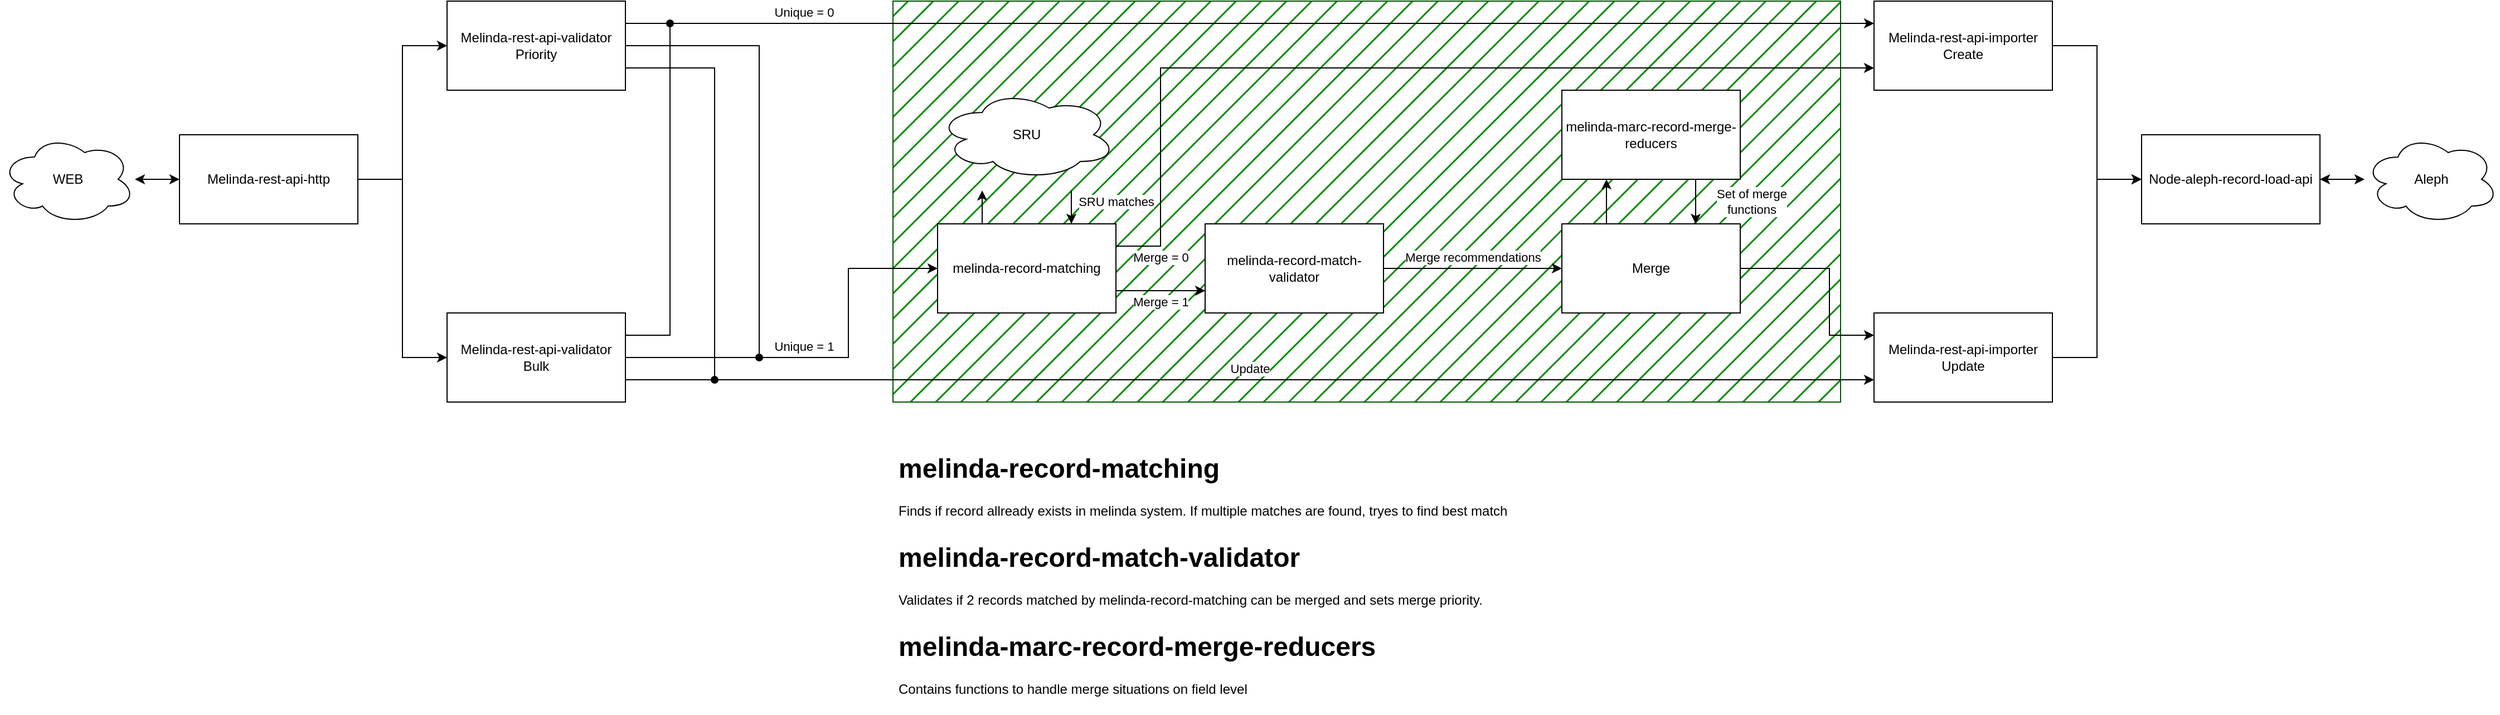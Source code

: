 <mxfile version="21.6.8" type="device">
  <diagram name="Page-1" id="f4XsKgk8v-2smnATjEEg">
    <mxGraphModel dx="2924" dy="1133" grid="1" gridSize="10" guides="1" tooltips="1" connect="1" arrows="1" fold="1" page="1" pageScale="1" pageWidth="850" pageHeight="1100" math="0" shadow="0">
      <root>
        <mxCell id="0" />
        <mxCell id="1" parent="0" />
        <mxCell id="_TiTC27LbHoOyILAj4AG-73" value="" style="rounded=0;whiteSpace=wrap;html=1;fillStyle=hatch;fillColor=#008a00;fontColor=#ffffff;strokeColor=#005700;" vertex="1" parent="1">
          <mxGeometry y="160" width="850" height="360" as="geometry" />
        </mxCell>
        <mxCell id="_TiTC27LbHoOyILAj4AG-1" value="Melinda-rest-api-http" style="rounded=0;whiteSpace=wrap;html=1;" vertex="1" parent="1">
          <mxGeometry x="-640" y="280" width="160" height="80" as="geometry" />
        </mxCell>
        <mxCell id="_TiTC27LbHoOyILAj4AG-2" value="Melinda-rest-api-validator&lt;br&gt;Priority" style="rounded=0;whiteSpace=wrap;html=1;" vertex="1" parent="1">
          <mxGeometry x="-400" y="160" width="160" height="80" as="geometry" />
        </mxCell>
        <mxCell id="_TiTC27LbHoOyILAj4AG-3" value="Melinda-rest-api-validator&lt;br&gt;&lt;div&gt;Bulk&lt;/div&gt;" style="rounded=0;whiteSpace=wrap;html=1;" vertex="1" parent="1">
          <mxGeometry x="-400" y="440" width="160" height="80" as="geometry" />
        </mxCell>
        <mxCell id="_TiTC27LbHoOyILAj4AG-4" value="Melinda-rest-api-importer&lt;br&gt;Create" style="rounded=0;whiteSpace=wrap;html=1;" vertex="1" parent="1">
          <mxGeometry x="880" y="160" width="160" height="80" as="geometry" />
        </mxCell>
        <mxCell id="_TiTC27LbHoOyILAj4AG-5" value="Melinda-rest-api-importer&lt;br&gt;Update" style="rounded=0;whiteSpace=wrap;html=1;" vertex="1" parent="1">
          <mxGeometry x="880" y="440" width="160" height="80" as="geometry" />
        </mxCell>
        <mxCell id="_TiTC27LbHoOyILAj4AG-24" value="Node-aleph-record-load-api" style="rounded=0;whiteSpace=wrap;html=1;" vertex="1" parent="1">
          <mxGeometry x="1120" y="280" width="160" height="80" as="geometry" />
        </mxCell>
        <mxCell id="_TiTC27LbHoOyILAj4AG-32" value="Aleph" style="ellipse;shape=cloud;whiteSpace=wrap;html=1;" vertex="1" parent="1">
          <mxGeometry x="1320" y="280" width="120" height="80" as="geometry" />
        </mxCell>
        <mxCell id="_TiTC27LbHoOyILAj4AG-33" value="" style="endArrow=classic;startArrow=classic;html=1;entryX=1;entryY=0.5;entryDx=0;entryDy=0;" edge="1" parent="1" source="_TiTC27LbHoOyILAj4AG-32" target="_TiTC27LbHoOyILAj4AG-24">
          <mxGeometry width="50" height="50" relative="1" as="geometry">
            <mxPoint x="1060" y="570" as="sourcePoint" />
            <mxPoint x="1110" y="520" as="targetPoint" />
          </mxGeometry>
        </mxCell>
        <mxCell id="_TiTC27LbHoOyILAj4AG-34" value="WEB" style="ellipse;shape=cloud;whiteSpace=wrap;html=1;" vertex="1" parent="1">
          <mxGeometry x="-800" y="280" width="120" height="80" as="geometry" />
        </mxCell>
        <mxCell id="_TiTC27LbHoOyILAj4AG-35" value="" style="endArrow=classic;startArrow=classic;html=1;entryX=0;entryY=0.5;entryDx=0;entryDy=0;" edge="1" parent="1" source="_TiTC27LbHoOyILAj4AG-34" target="_TiTC27LbHoOyILAj4AG-1">
          <mxGeometry width="50" height="50" relative="1" as="geometry">
            <mxPoint x="-810" y="370" as="sourcePoint" />
            <mxPoint x="-760" y="320" as="targetPoint" />
          </mxGeometry>
        </mxCell>
        <mxCell id="_TiTC27LbHoOyILAj4AG-37" value="" style="endArrow=classic;html=1;rounded=0;exitX=1;exitY=0.5;exitDx=0;exitDy=0;entryX=0;entryY=0.5;entryDx=0;entryDy=0;" edge="1" parent="1" source="_TiTC27LbHoOyILAj4AG-5" target="_TiTC27LbHoOyILAj4AG-24">
          <mxGeometry width="50" height="50" relative="1" as="geometry">
            <mxPoint x="810" y="620" as="sourcePoint" />
            <mxPoint x="860" y="570" as="targetPoint" />
            <Array as="points">
              <mxPoint x="1080" y="480" />
              <mxPoint x="1080" y="320" />
            </Array>
          </mxGeometry>
        </mxCell>
        <mxCell id="_TiTC27LbHoOyILAj4AG-38" value="" style="endArrow=classic;html=1;rounded=0;exitX=1;exitY=0.5;exitDx=0;exitDy=0;entryX=0;entryY=0.5;entryDx=0;entryDy=0;" edge="1" parent="1" source="_TiTC27LbHoOyILAj4AG-1" target="_TiTC27LbHoOyILAj4AG-3">
          <mxGeometry width="50" height="50" relative="1" as="geometry">
            <mxPoint x="-450" y="310" as="sourcePoint" />
            <mxPoint x="-380" y="470" as="targetPoint" />
            <Array as="points">
              <mxPoint x="-440" y="320" />
              <mxPoint x="-440" y="480" />
            </Array>
          </mxGeometry>
        </mxCell>
        <mxCell id="_TiTC27LbHoOyILAj4AG-39" value="" style="endArrow=classic;html=1;rounded=0;exitX=1;exitY=0.5;exitDx=0;exitDy=0;entryX=0;entryY=0.5;entryDx=0;entryDy=0;" edge="1" parent="1" source="_TiTC27LbHoOyILAj4AG-1" target="_TiTC27LbHoOyILAj4AG-2">
          <mxGeometry width="50" height="50" relative="1" as="geometry">
            <mxPoint x="10" y="740" as="sourcePoint" />
            <mxPoint x="60" y="690" as="targetPoint" />
            <Array as="points">
              <mxPoint x="-440" y="320" />
              <mxPoint x="-440" y="200" />
            </Array>
          </mxGeometry>
        </mxCell>
        <mxCell id="_TiTC27LbHoOyILAj4AG-40" value="" style="endArrow=classic;html=1;rounded=0;exitX=1;exitY=0.5;exitDx=0;exitDy=0;entryX=0;entryY=0.5;entryDx=0;entryDy=0;" edge="1" parent="1" source="_TiTC27LbHoOyILAj4AG-4" target="_TiTC27LbHoOyILAj4AG-24">
          <mxGeometry width="50" height="50" relative="1" as="geometry">
            <mxPoint x="680" y="740" as="sourcePoint" />
            <mxPoint x="730" y="690" as="targetPoint" />
            <Array as="points">
              <mxPoint x="1080" y="200" />
              <mxPoint x="1080" y="320" />
            </Array>
          </mxGeometry>
        </mxCell>
        <mxCell id="_TiTC27LbHoOyILAj4AG-41" value="melinda-record-matching" style="rounded=0;whiteSpace=wrap;html=1;" vertex="1" parent="1">
          <mxGeometry x="40" y="360" width="160" height="80" as="geometry" />
        </mxCell>
        <mxCell id="_TiTC27LbHoOyILAj4AG-43" value="melinda-record-match-validator" style="rounded=0;whiteSpace=wrap;html=1;" vertex="1" parent="1">
          <mxGeometry x="280" y="360" width="160" height="80" as="geometry" />
        </mxCell>
        <mxCell id="_TiTC27LbHoOyILAj4AG-45" value="Merge" style="rounded=0;whiteSpace=wrap;html=1;" vertex="1" parent="1">
          <mxGeometry x="600" y="360" width="160" height="80" as="geometry" />
        </mxCell>
        <mxCell id="_TiTC27LbHoOyILAj4AG-46" value="melinda-marc-record-merge-reducers" style="rounded=0;whiteSpace=wrap;html=1;" vertex="1" parent="1">
          <mxGeometry x="600" y="240" width="160" height="80" as="geometry" />
        </mxCell>
        <mxCell id="_TiTC27LbHoOyILAj4AG-48" value="" style="endArrow=classic;html=1;rounded=0;exitX=0.25;exitY=0;exitDx=0;exitDy=0;" edge="1" parent="1" source="_TiTC27LbHoOyILAj4AG-41">
          <mxGeometry width="50" height="50" relative="1" as="geometry">
            <mxPoint x="320" y="-440" as="sourcePoint" />
            <mxPoint x="80" y="330" as="targetPoint" />
          </mxGeometry>
        </mxCell>
        <mxCell id="_TiTC27LbHoOyILAj4AG-50" value="SRU matches" style="endArrow=classic;html=1;rounded=0;entryX=0.75;entryY=0;entryDx=0;entryDy=0;" edge="1" parent="1" target="_TiTC27LbHoOyILAj4AG-41">
          <mxGeometry x="-0.333" y="40" width="50" height="50" relative="1" as="geometry">
            <mxPoint x="160" y="330" as="sourcePoint" />
            <mxPoint x="400" y="-440" as="targetPoint" />
            <mxPoint as="offset" />
          </mxGeometry>
        </mxCell>
        <mxCell id="_TiTC27LbHoOyILAj4AG-51" value="Merge = 1" style="endArrow=classic;html=1;rounded=0;exitX=1;exitY=0.75;exitDx=0;exitDy=0;entryX=0;entryY=0.75;entryDx=0;entryDy=0;" edge="1" parent="1" source="_TiTC27LbHoOyILAj4AG-41" target="_TiTC27LbHoOyILAj4AG-43">
          <mxGeometry y="-10" width="50" height="50" relative="1" as="geometry">
            <mxPoint x="510" y="-310" as="sourcePoint" />
            <mxPoint x="560" y="-360" as="targetPoint" />
            <mxPoint as="offset" />
          </mxGeometry>
        </mxCell>
        <mxCell id="_TiTC27LbHoOyILAj4AG-56" value="Merge recommendations" style="endArrow=classic;html=1;rounded=0;exitX=1;exitY=0.5;exitDx=0;exitDy=0;entryX=0;entryY=0.5;entryDx=0;entryDy=0;" edge="1" parent="1" source="_TiTC27LbHoOyILAj4AG-43" target="_TiTC27LbHoOyILAj4AG-45">
          <mxGeometry y="10" width="50" height="50" relative="1" as="geometry">
            <mxPoint x="860" y="-330" as="sourcePoint" />
            <mxPoint x="910" y="-380" as="targetPoint" />
            <mxPoint as="offset" />
          </mxGeometry>
        </mxCell>
        <mxCell id="_TiTC27LbHoOyILAj4AG-58" value="" style="endArrow=classic;html=1;rounded=0;exitX=0.25;exitY=0;exitDx=0;exitDy=0;entryX=0.25;entryY=1;entryDx=0;entryDy=0;" edge="1" parent="1" source="_TiTC27LbHoOyILAj4AG-45" target="_TiTC27LbHoOyILAj4AG-46">
          <mxGeometry width="50" height="50" relative="1" as="geometry">
            <mxPoint x="1560" y="-440" as="sourcePoint" />
            <mxPoint x="1630" y="-280" as="targetPoint" />
          </mxGeometry>
        </mxCell>
        <mxCell id="_TiTC27LbHoOyILAj4AG-60" value="Set of merge &lt;br&gt;functions" style="endArrow=classic;html=1;rounded=0;entryX=0.75;entryY=0;entryDx=0;entryDy=0;exitX=0.75;exitY=1;exitDx=0;exitDy=0;" edge="1" parent="1" source="_TiTC27LbHoOyILAj4AG-46" target="_TiTC27LbHoOyILAj4AG-45">
          <mxGeometry y="50" width="50" height="50" relative="1" as="geometry">
            <mxPoint x="1080" y="296" as="sourcePoint" />
            <mxPoint x="1640" y="-440" as="targetPoint" />
            <mxPoint as="offset" />
          </mxGeometry>
        </mxCell>
        <mxCell id="_TiTC27LbHoOyILAj4AG-61" value="" style="endArrow=classic;html=1;rounded=0;exitX=1;exitY=0.5;exitDx=0;exitDy=0;entryX=0;entryY=0.25;entryDx=0;entryDy=0;" edge="1" parent="1" source="_TiTC27LbHoOyILAj4AG-45" target="_TiTC27LbHoOyILAj4AG-5">
          <mxGeometry width="50" height="50" relative="1" as="geometry">
            <mxPoint x="1250" y="520" as="sourcePoint" />
            <mxPoint x="1300" y="470" as="targetPoint" />
            <Array as="points">
              <mxPoint x="840" y="400" />
              <mxPoint x="840" y="460" />
            </Array>
          </mxGeometry>
        </mxCell>
        <mxCell id="_TiTC27LbHoOyILAj4AG-63" value="" style="endArrow=oval;html=1;rounded=0;exitX=1;exitY=0.5;exitDx=0;exitDy=0;endFill=1;" edge="1" parent="1" source="_TiTC27LbHoOyILAj4AG-2">
          <mxGeometry width="50" height="50" relative="1" as="geometry">
            <mxPoint x="620" y="460" as="sourcePoint" />
            <mxPoint x="-120" y="480" as="targetPoint" />
            <Array as="points">
              <mxPoint x="-120" y="200" />
            </Array>
          </mxGeometry>
        </mxCell>
        <mxCell id="_TiTC27LbHoOyILAj4AG-64" value="Unique = 1" style="endArrow=classic;html=1;rounded=0;exitX=1;exitY=0.5;exitDx=0;exitDy=0;entryX=0;entryY=0.5;entryDx=0;entryDy=0;" edge="1" parent="1" source="_TiTC27LbHoOyILAj4AG-3" target="_TiTC27LbHoOyILAj4AG-41">
          <mxGeometry x="-0.111" y="10" width="50" height="50" relative="1" as="geometry">
            <mxPoint x="550" y="330" as="sourcePoint" />
            <mxPoint x="600" y="280" as="targetPoint" />
            <Array as="points">
              <mxPoint x="-40" y="480" />
              <mxPoint x="-40" y="400" />
            </Array>
            <mxPoint as="offset" />
          </mxGeometry>
        </mxCell>
        <mxCell id="_TiTC27LbHoOyILAj4AG-65" value="Update" style="endArrow=classic;html=1;rounded=0;exitX=1;exitY=0.75;exitDx=0;exitDy=0;entryX=0;entryY=0.75;entryDx=0;entryDy=0;" edge="1" parent="1" source="_TiTC27LbHoOyILAj4AG-3" target="_TiTC27LbHoOyILAj4AG-5">
          <mxGeometry y="10" width="50" height="50" relative="1" as="geometry">
            <mxPoint x="650" y="330" as="sourcePoint" />
            <mxPoint x="700" y="280" as="targetPoint" />
            <mxPoint as="offset" />
          </mxGeometry>
        </mxCell>
        <mxCell id="_TiTC27LbHoOyILAj4AG-67" value="Merge = 0" style="endArrow=classic;html=1;rounded=0;entryX=0;entryY=0.75;entryDx=0;entryDy=0;exitX=1;exitY=0.25;exitDx=0;exitDy=0;" edge="1" parent="1" source="_TiTC27LbHoOyILAj4AG-41" target="_TiTC27LbHoOyILAj4AG-4">
          <mxGeometry x="-0.905" y="-10" width="50" height="50" relative="1" as="geometry">
            <mxPoint x="890" y="60" as="sourcePoint" />
            <mxPoint x="990" y="230" as="targetPoint" />
            <Array as="points">
              <mxPoint x="240" y="380" />
              <mxPoint x="240" y="220" />
            </Array>
            <mxPoint x="-10" y="10" as="offset" />
          </mxGeometry>
        </mxCell>
        <mxCell id="_TiTC27LbHoOyILAj4AG-68" value="" style="endArrow=oval;html=1;rounded=0;exitX=1;exitY=0.25;exitDx=0;exitDy=0;endFill=1;" edge="1" parent="1" source="_TiTC27LbHoOyILAj4AG-3">
          <mxGeometry width="50" height="50" relative="1" as="geometry">
            <mxPoint x="730" y="330" as="sourcePoint" />
            <mxPoint x="-200" y="180" as="targetPoint" />
            <Array as="points">
              <mxPoint x="-200" y="460" />
            </Array>
          </mxGeometry>
        </mxCell>
        <mxCell id="_TiTC27LbHoOyILAj4AG-69" value="" style="endArrow=oval;html=1;rounded=0;exitX=1;exitY=0.75;exitDx=0;exitDy=0;endFill=1;" edge="1" parent="1" source="_TiTC27LbHoOyILAj4AG-2">
          <mxGeometry width="50" height="50" relative="1" as="geometry">
            <mxPoint x="580" y="190" as="sourcePoint" />
            <mxPoint x="-160" y="500" as="targetPoint" />
            <Array as="points">
              <mxPoint x="-160" y="220" />
            </Array>
          </mxGeometry>
        </mxCell>
        <mxCell id="_TiTC27LbHoOyILAj4AG-70" value="Unique = 0" style="endArrow=classic;html=1;rounded=0;exitX=1;exitY=0.25;exitDx=0;exitDy=0;entryX=0;entryY=0.25;entryDx=0;entryDy=0;" edge="1" parent="1" source="_TiTC27LbHoOyILAj4AG-2" target="_TiTC27LbHoOyILAj4AG-4">
          <mxGeometry x="-0.714" y="10" width="50" height="50" relative="1" as="geometry">
            <mxPoint x="660" y="410" as="sourcePoint" />
            <mxPoint x="710" y="360" as="targetPoint" />
            <mxPoint as="offset" />
          </mxGeometry>
        </mxCell>
        <mxCell id="_TiTC27LbHoOyILAj4AG-72" value="SRU" style="ellipse;shape=cloud;whiteSpace=wrap;html=1;" vertex="1" parent="1">
          <mxGeometry x="40" y="240" width="160" height="80" as="geometry" />
        </mxCell>
        <mxCell id="_TiTC27LbHoOyILAj4AG-77" value="&lt;h1&gt;melinda-record-matching&lt;br&gt;&lt;/h1&gt;&lt;p&gt;Finds if record allready exists in melinda system. If multiple matches are found, tryes to find best match&lt;br&gt;&lt;/p&gt;" style="text;html=1;strokeColor=none;fillColor=none;spacing=5;spacingTop=-20;whiteSpace=wrap;overflow=hidden;rounded=0;" vertex="1" parent="1">
          <mxGeometry y="560" width="850" height="80" as="geometry" />
        </mxCell>
        <mxCell id="_TiTC27LbHoOyILAj4AG-80" value="&lt;h1&gt;melinda-record-match-validator&lt;/h1&gt;&lt;p&gt;Validates if 2 records matched by melinda-record-matching can be merged and sets merge priority.&lt;br&gt;&lt;/p&gt;" style="text;html=1;strokeColor=none;fillColor=none;spacing=5;spacingTop=-20;whiteSpace=wrap;overflow=hidden;rounded=0;" vertex="1" parent="1">
          <mxGeometry y="640" width="840" height="80" as="geometry" />
        </mxCell>
        <mxCell id="_TiTC27LbHoOyILAj4AG-81" value="&lt;h1&gt;melinda-marc-record-merge-reducers&lt;/h1&gt;&lt;p&gt;Contains functions to handle merge situations on field level&lt;br&gt;&lt;/p&gt;" style="text;html=1;strokeColor=none;fillColor=none;spacing=5;spacingTop=-20;whiteSpace=wrap;overflow=hidden;rounded=0;" vertex="1" parent="1">
          <mxGeometry y="720" width="850" height="80" as="geometry" />
        </mxCell>
      </root>
    </mxGraphModel>
  </diagram>
</mxfile>
